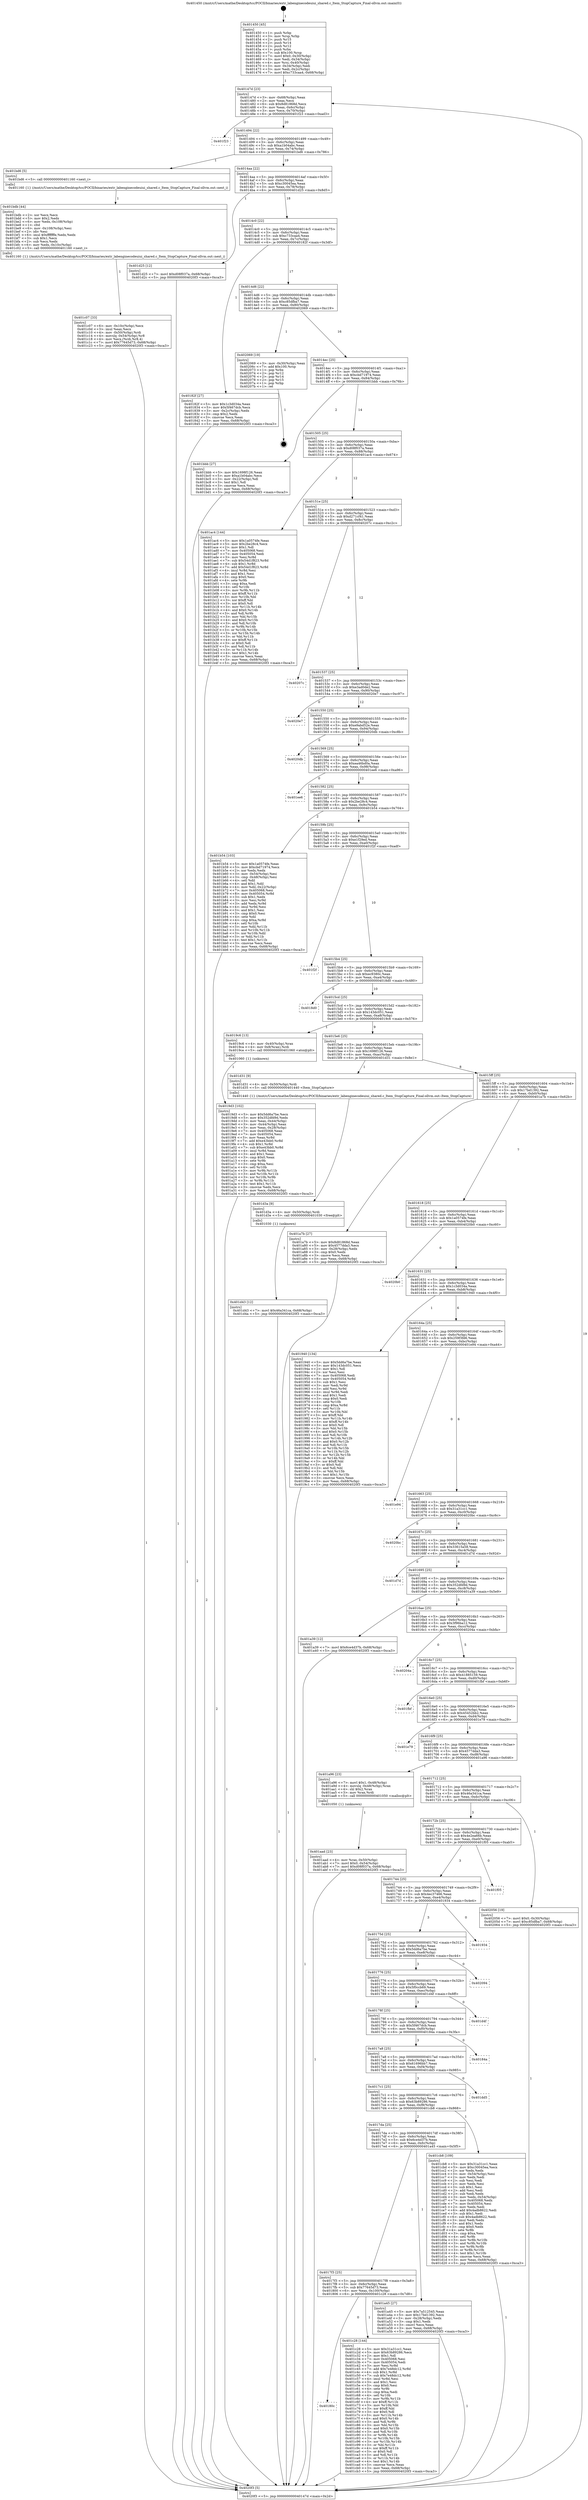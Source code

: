 digraph "0x401450" {
  label = "0x401450 (/mnt/c/Users/mathe/Desktop/tcc/POCII/binaries/extr_labenginecodeuiui_shared.c_Item_StopCapture_Final-ollvm.out::main(0))"
  labelloc = "t"
  node[shape=record]

  Entry [label="",width=0.3,height=0.3,shape=circle,fillcolor=black,style=filled]
  "0x40147d" [label="{
     0x40147d [23]\l
     | [instrs]\l
     &nbsp;&nbsp;0x40147d \<+3\>: mov -0x68(%rbp),%eax\l
     &nbsp;&nbsp;0x401480 \<+2\>: mov %eax,%ecx\l
     &nbsp;&nbsp;0x401482 \<+6\>: sub $0x8d81868d,%ecx\l
     &nbsp;&nbsp;0x401488 \<+3\>: mov %eax,-0x6c(%rbp)\l
     &nbsp;&nbsp;0x40148b \<+3\>: mov %ecx,-0x70(%rbp)\l
     &nbsp;&nbsp;0x40148e \<+6\>: je 0000000000401f23 \<main+0xad3\>\l
  }"]
  "0x401f23" [label="{
     0x401f23\l
  }", style=dashed]
  "0x401494" [label="{
     0x401494 [22]\l
     | [instrs]\l
     &nbsp;&nbsp;0x401494 \<+5\>: jmp 0000000000401499 \<main+0x49\>\l
     &nbsp;&nbsp;0x401499 \<+3\>: mov -0x6c(%rbp),%eax\l
     &nbsp;&nbsp;0x40149c \<+5\>: sub $0xa1b04abc,%eax\l
     &nbsp;&nbsp;0x4014a1 \<+3\>: mov %eax,-0x74(%rbp)\l
     &nbsp;&nbsp;0x4014a4 \<+6\>: je 0000000000401bd6 \<main+0x786\>\l
  }"]
  Exit [label="",width=0.3,height=0.3,shape=circle,fillcolor=black,style=filled,peripheries=2]
  "0x401bd6" [label="{
     0x401bd6 [5]\l
     | [instrs]\l
     &nbsp;&nbsp;0x401bd6 \<+5\>: call 0000000000401160 \<next_i\>\l
     | [calls]\l
     &nbsp;&nbsp;0x401160 \{1\} (/mnt/c/Users/mathe/Desktop/tcc/POCII/binaries/extr_labenginecodeuiui_shared.c_Item_StopCapture_Final-ollvm.out::next_i)\l
  }"]
  "0x4014aa" [label="{
     0x4014aa [22]\l
     | [instrs]\l
     &nbsp;&nbsp;0x4014aa \<+5\>: jmp 00000000004014af \<main+0x5f\>\l
     &nbsp;&nbsp;0x4014af \<+3\>: mov -0x6c(%rbp),%eax\l
     &nbsp;&nbsp;0x4014b2 \<+5\>: sub $0xc30045ea,%eax\l
     &nbsp;&nbsp;0x4014b7 \<+3\>: mov %eax,-0x78(%rbp)\l
     &nbsp;&nbsp;0x4014ba \<+6\>: je 0000000000401d25 \<main+0x8d5\>\l
  }"]
  "0x401d43" [label="{
     0x401d43 [12]\l
     | [instrs]\l
     &nbsp;&nbsp;0x401d43 \<+7\>: movl $0x46a341ca,-0x68(%rbp)\l
     &nbsp;&nbsp;0x401d4a \<+5\>: jmp 00000000004020f3 \<main+0xca3\>\l
  }"]
  "0x401d25" [label="{
     0x401d25 [12]\l
     | [instrs]\l
     &nbsp;&nbsp;0x401d25 \<+7\>: movl $0xd08f037a,-0x68(%rbp)\l
     &nbsp;&nbsp;0x401d2c \<+5\>: jmp 00000000004020f3 \<main+0xca3\>\l
  }"]
  "0x4014c0" [label="{
     0x4014c0 [22]\l
     | [instrs]\l
     &nbsp;&nbsp;0x4014c0 \<+5\>: jmp 00000000004014c5 \<main+0x75\>\l
     &nbsp;&nbsp;0x4014c5 \<+3\>: mov -0x6c(%rbp),%eax\l
     &nbsp;&nbsp;0x4014c8 \<+5\>: sub $0xc733caa4,%eax\l
     &nbsp;&nbsp;0x4014cd \<+3\>: mov %eax,-0x7c(%rbp)\l
     &nbsp;&nbsp;0x4014d0 \<+6\>: je 000000000040182f \<main+0x3df\>\l
  }"]
  "0x401d3a" [label="{
     0x401d3a [9]\l
     | [instrs]\l
     &nbsp;&nbsp;0x401d3a \<+4\>: mov -0x50(%rbp),%rdi\l
     &nbsp;&nbsp;0x401d3e \<+5\>: call 0000000000401030 \<free@plt\>\l
     | [calls]\l
     &nbsp;&nbsp;0x401030 \{1\} (unknown)\l
  }"]
  "0x40182f" [label="{
     0x40182f [27]\l
     | [instrs]\l
     &nbsp;&nbsp;0x40182f \<+5\>: mov $0x1c3d034a,%eax\l
     &nbsp;&nbsp;0x401834 \<+5\>: mov $0x5f467dcb,%ecx\l
     &nbsp;&nbsp;0x401839 \<+3\>: mov -0x2c(%rbp),%edx\l
     &nbsp;&nbsp;0x40183c \<+3\>: cmp $0x2,%edx\l
     &nbsp;&nbsp;0x40183f \<+3\>: cmovne %ecx,%eax\l
     &nbsp;&nbsp;0x401842 \<+3\>: mov %eax,-0x68(%rbp)\l
     &nbsp;&nbsp;0x401845 \<+5\>: jmp 00000000004020f3 \<main+0xca3\>\l
  }"]
  "0x4014d6" [label="{
     0x4014d6 [22]\l
     | [instrs]\l
     &nbsp;&nbsp;0x4014d6 \<+5\>: jmp 00000000004014db \<main+0x8b\>\l
     &nbsp;&nbsp;0x4014db \<+3\>: mov -0x6c(%rbp),%eax\l
     &nbsp;&nbsp;0x4014de \<+5\>: sub $0xc85dfba7,%eax\l
     &nbsp;&nbsp;0x4014e3 \<+3\>: mov %eax,-0x80(%rbp)\l
     &nbsp;&nbsp;0x4014e6 \<+6\>: je 0000000000402069 \<main+0xc19\>\l
  }"]
  "0x4020f3" [label="{
     0x4020f3 [5]\l
     | [instrs]\l
     &nbsp;&nbsp;0x4020f3 \<+5\>: jmp 000000000040147d \<main+0x2d\>\l
  }"]
  "0x401450" [label="{
     0x401450 [45]\l
     | [instrs]\l
     &nbsp;&nbsp;0x401450 \<+1\>: push %rbp\l
     &nbsp;&nbsp;0x401451 \<+3\>: mov %rsp,%rbp\l
     &nbsp;&nbsp;0x401454 \<+2\>: push %r15\l
     &nbsp;&nbsp;0x401456 \<+2\>: push %r14\l
     &nbsp;&nbsp;0x401458 \<+2\>: push %r12\l
     &nbsp;&nbsp;0x40145a \<+1\>: push %rbx\l
     &nbsp;&nbsp;0x40145b \<+7\>: sub $0x100,%rsp\l
     &nbsp;&nbsp;0x401462 \<+7\>: movl $0x0,-0x30(%rbp)\l
     &nbsp;&nbsp;0x401469 \<+3\>: mov %edi,-0x34(%rbp)\l
     &nbsp;&nbsp;0x40146c \<+4\>: mov %rsi,-0x40(%rbp)\l
     &nbsp;&nbsp;0x401470 \<+3\>: mov -0x34(%rbp),%edi\l
     &nbsp;&nbsp;0x401473 \<+3\>: mov %edi,-0x2c(%rbp)\l
     &nbsp;&nbsp;0x401476 \<+7\>: movl $0xc733caa4,-0x68(%rbp)\l
  }"]
  "0x40180c" [label="{
     0x40180c\l
  }", style=dashed]
  "0x402069" [label="{
     0x402069 [19]\l
     | [instrs]\l
     &nbsp;&nbsp;0x402069 \<+3\>: mov -0x30(%rbp),%eax\l
     &nbsp;&nbsp;0x40206c \<+7\>: add $0x100,%rsp\l
     &nbsp;&nbsp;0x402073 \<+1\>: pop %rbx\l
     &nbsp;&nbsp;0x402074 \<+2\>: pop %r12\l
     &nbsp;&nbsp;0x402076 \<+2\>: pop %r14\l
     &nbsp;&nbsp;0x402078 \<+2\>: pop %r15\l
     &nbsp;&nbsp;0x40207a \<+1\>: pop %rbp\l
     &nbsp;&nbsp;0x40207b \<+1\>: ret\l
  }"]
  "0x4014ec" [label="{
     0x4014ec [25]\l
     | [instrs]\l
     &nbsp;&nbsp;0x4014ec \<+5\>: jmp 00000000004014f1 \<main+0xa1\>\l
     &nbsp;&nbsp;0x4014f1 \<+3\>: mov -0x6c(%rbp),%eax\l
     &nbsp;&nbsp;0x4014f4 \<+5\>: sub $0xcbd71974,%eax\l
     &nbsp;&nbsp;0x4014f9 \<+6\>: mov %eax,-0x84(%rbp)\l
     &nbsp;&nbsp;0x4014ff \<+6\>: je 0000000000401bbb \<main+0x76b\>\l
  }"]
  "0x401c28" [label="{
     0x401c28 [144]\l
     | [instrs]\l
     &nbsp;&nbsp;0x401c28 \<+5\>: mov $0x31a31cc1,%eax\l
     &nbsp;&nbsp;0x401c2d \<+5\>: mov $0x63b89286,%ecx\l
     &nbsp;&nbsp;0x401c32 \<+2\>: mov $0x1,%dl\l
     &nbsp;&nbsp;0x401c34 \<+7\>: mov 0x405068,%esi\l
     &nbsp;&nbsp;0x401c3b \<+7\>: mov 0x405054,%edi\l
     &nbsp;&nbsp;0x401c42 \<+3\>: mov %esi,%r8d\l
     &nbsp;&nbsp;0x401c45 \<+7\>: add $0x7e48dc12,%r8d\l
     &nbsp;&nbsp;0x401c4c \<+4\>: sub $0x1,%r8d\l
     &nbsp;&nbsp;0x401c50 \<+7\>: sub $0x7e48dc12,%r8d\l
     &nbsp;&nbsp;0x401c57 \<+4\>: imul %r8d,%esi\l
     &nbsp;&nbsp;0x401c5b \<+3\>: and $0x1,%esi\l
     &nbsp;&nbsp;0x401c5e \<+3\>: cmp $0x0,%esi\l
     &nbsp;&nbsp;0x401c61 \<+4\>: sete %r9b\l
     &nbsp;&nbsp;0x401c65 \<+3\>: cmp $0xa,%edi\l
     &nbsp;&nbsp;0x401c68 \<+4\>: setl %r10b\l
     &nbsp;&nbsp;0x401c6c \<+3\>: mov %r9b,%r11b\l
     &nbsp;&nbsp;0x401c6f \<+4\>: xor $0xff,%r11b\l
     &nbsp;&nbsp;0x401c73 \<+3\>: mov %r10b,%bl\l
     &nbsp;&nbsp;0x401c76 \<+3\>: xor $0xff,%bl\l
     &nbsp;&nbsp;0x401c79 \<+3\>: xor $0x0,%dl\l
     &nbsp;&nbsp;0x401c7c \<+3\>: mov %r11b,%r14b\l
     &nbsp;&nbsp;0x401c7f \<+4\>: and $0x0,%r14b\l
     &nbsp;&nbsp;0x401c83 \<+3\>: and %dl,%r9b\l
     &nbsp;&nbsp;0x401c86 \<+3\>: mov %bl,%r15b\l
     &nbsp;&nbsp;0x401c89 \<+4\>: and $0x0,%r15b\l
     &nbsp;&nbsp;0x401c8d \<+3\>: and %dl,%r10b\l
     &nbsp;&nbsp;0x401c90 \<+3\>: or %r9b,%r14b\l
     &nbsp;&nbsp;0x401c93 \<+3\>: or %r10b,%r15b\l
     &nbsp;&nbsp;0x401c96 \<+3\>: xor %r15b,%r14b\l
     &nbsp;&nbsp;0x401c99 \<+3\>: or %bl,%r11b\l
     &nbsp;&nbsp;0x401c9c \<+4\>: xor $0xff,%r11b\l
     &nbsp;&nbsp;0x401ca0 \<+3\>: or $0x0,%dl\l
     &nbsp;&nbsp;0x401ca3 \<+3\>: and %dl,%r11b\l
     &nbsp;&nbsp;0x401ca6 \<+3\>: or %r11b,%r14b\l
     &nbsp;&nbsp;0x401ca9 \<+4\>: test $0x1,%r14b\l
     &nbsp;&nbsp;0x401cad \<+3\>: cmovne %ecx,%eax\l
     &nbsp;&nbsp;0x401cb0 \<+3\>: mov %eax,-0x68(%rbp)\l
     &nbsp;&nbsp;0x401cb3 \<+5\>: jmp 00000000004020f3 \<main+0xca3\>\l
  }"]
  "0x401bbb" [label="{
     0x401bbb [27]\l
     | [instrs]\l
     &nbsp;&nbsp;0x401bbb \<+5\>: mov $0x1698f126,%eax\l
     &nbsp;&nbsp;0x401bc0 \<+5\>: mov $0xa1b04abc,%ecx\l
     &nbsp;&nbsp;0x401bc5 \<+3\>: mov -0x22(%rbp),%dl\l
     &nbsp;&nbsp;0x401bc8 \<+3\>: test $0x1,%dl\l
     &nbsp;&nbsp;0x401bcb \<+3\>: cmovne %ecx,%eax\l
     &nbsp;&nbsp;0x401bce \<+3\>: mov %eax,-0x68(%rbp)\l
     &nbsp;&nbsp;0x401bd1 \<+5\>: jmp 00000000004020f3 \<main+0xca3\>\l
  }"]
  "0x401505" [label="{
     0x401505 [25]\l
     | [instrs]\l
     &nbsp;&nbsp;0x401505 \<+5\>: jmp 000000000040150a \<main+0xba\>\l
     &nbsp;&nbsp;0x40150a \<+3\>: mov -0x6c(%rbp),%eax\l
     &nbsp;&nbsp;0x40150d \<+5\>: sub $0xd08f037a,%eax\l
     &nbsp;&nbsp;0x401512 \<+6\>: mov %eax,-0x88(%rbp)\l
     &nbsp;&nbsp;0x401518 \<+6\>: je 0000000000401ac4 \<main+0x674\>\l
  }"]
  "0x401c07" [label="{
     0x401c07 [33]\l
     | [instrs]\l
     &nbsp;&nbsp;0x401c07 \<+6\>: mov -0x10c(%rbp),%ecx\l
     &nbsp;&nbsp;0x401c0d \<+3\>: imul %eax,%ecx\l
     &nbsp;&nbsp;0x401c10 \<+4\>: mov -0x50(%rbp),%rdi\l
     &nbsp;&nbsp;0x401c14 \<+4\>: movslq -0x54(%rbp),%r8\l
     &nbsp;&nbsp;0x401c18 \<+4\>: mov %ecx,(%rdi,%r8,4)\l
     &nbsp;&nbsp;0x401c1c \<+7\>: movl $0x77645d73,-0x68(%rbp)\l
     &nbsp;&nbsp;0x401c23 \<+5\>: jmp 00000000004020f3 \<main+0xca3\>\l
  }"]
  "0x401ac4" [label="{
     0x401ac4 [144]\l
     | [instrs]\l
     &nbsp;&nbsp;0x401ac4 \<+5\>: mov $0x1a0574fe,%eax\l
     &nbsp;&nbsp;0x401ac9 \<+5\>: mov $0x2be28c4,%ecx\l
     &nbsp;&nbsp;0x401ace \<+2\>: mov $0x1,%dl\l
     &nbsp;&nbsp;0x401ad0 \<+7\>: mov 0x405068,%esi\l
     &nbsp;&nbsp;0x401ad7 \<+7\>: mov 0x405054,%edi\l
     &nbsp;&nbsp;0x401ade \<+3\>: mov %esi,%r8d\l
     &nbsp;&nbsp;0x401ae1 \<+7\>: sub $0x54d1f823,%r8d\l
     &nbsp;&nbsp;0x401ae8 \<+4\>: sub $0x1,%r8d\l
     &nbsp;&nbsp;0x401aec \<+7\>: add $0x54d1f823,%r8d\l
     &nbsp;&nbsp;0x401af3 \<+4\>: imul %r8d,%esi\l
     &nbsp;&nbsp;0x401af7 \<+3\>: and $0x1,%esi\l
     &nbsp;&nbsp;0x401afa \<+3\>: cmp $0x0,%esi\l
     &nbsp;&nbsp;0x401afd \<+4\>: sete %r9b\l
     &nbsp;&nbsp;0x401b01 \<+3\>: cmp $0xa,%edi\l
     &nbsp;&nbsp;0x401b04 \<+4\>: setl %r10b\l
     &nbsp;&nbsp;0x401b08 \<+3\>: mov %r9b,%r11b\l
     &nbsp;&nbsp;0x401b0b \<+4\>: xor $0xff,%r11b\l
     &nbsp;&nbsp;0x401b0f \<+3\>: mov %r10b,%bl\l
     &nbsp;&nbsp;0x401b12 \<+3\>: xor $0xff,%bl\l
     &nbsp;&nbsp;0x401b15 \<+3\>: xor $0x0,%dl\l
     &nbsp;&nbsp;0x401b18 \<+3\>: mov %r11b,%r14b\l
     &nbsp;&nbsp;0x401b1b \<+4\>: and $0x0,%r14b\l
     &nbsp;&nbsp;0x401b1f \<+3\>: and %dl,%r9b\l
     &nbsp;&nbsp;0x401b22 \<+3\>: mov %bl,%r15b\l
     &nbsp;&nbsp;0x401b25 \<+4\>: and $0x0,%r15b\l
     &nbsp;&nbsp;0x401b29 \<+3\>: and %dl,%r10b\l
     &nbsp;&nbsp;0x401b2c \<+3\>: or %r9b,%r14b\l
     &nbsp;&nbsp;0x401b2f \<+3\>: or %r10b,%r15b\l
     &nbsp;&nbsp;0x401b32 \<+3\>: xor %r15b,%r14b\l
     &nbsp;&nbsp;0x401b35 \<+3\>: or %bl,%r11b\l
     &nbsp;&nbsp;0x401b38 \<+4\>: xor $0xff,%r11b\l
     &nbsp;&nbsp;0x401b3c \<+3\>: or $0x0,%dl\l
     &nbsp;&nbsp;0x401b3f \<+3\>: and %dl,%r11b\l
     &nbsp;&nbsp;0x401b42 \<+3\>: or %r11b,%r14b\l
     &nbsp;&nbsp;0x401b45 \<+4\>: test $0x1,%r14b\l
     &nbsp;&nbsp;0x401b49 \<+3\>: cmovne %ecx,%eax\l
     &nbsp;&nbsp;0x401b4c \<+3\>: mov %eax,-0x68(%rbp)\l
     &nbsp;&nbsp;0x401b4f \<+5\>: jmp 00000000004020f3 \<main+0xca3\>\l
  }"]
  "0x40151e" [label="{
     0x40151e [25]\l
     | [instrs]\l
     &nbsp;&nbsp;0x40151e \<+5\>: jmp 0000000000401523 \<main+0xd3\>\l
     &nbsp;&nbsp;0x401523 \<+3\>: mov -0x6c(%rbp),%eax\l
     &nbsp;&nbsp;0x401526 \<+5\>: sub $0xd271cf41,%eax\l
     &nbsp;&nbsp;0x40152b \<+6\>: mov %eax,-0x8c(%rbp)\l
     &nbsp;&nbsp;0x401531 \<+6\>: je 000000000040207c \<main+0xc2c\>\l
  }"]
  "0x401bdb" [label="{
     0x401bdb [44]\l
     | [instrs]\l
     &nbsp;&nbsp;0x401bdb \<+2\>: xor %ecx,%ecx\l
     &nbsp;&nbsp;0x401bdd \<+5\>: mov $0x2,%edx\l
     &nbsp;&nbsp;0x401be2 \<+6\>: mov %edx,-0x108(%rbp)\l
     &nbsp;&nbsp;0x401be8 \<+1\>: cltd\l
     &nbsp;&nbsp;0x401be9 \<+6\>: mov -0x108(%rbp),%esi\l
     &nbsp;&nbsp;0x401bef \<+2\>: idiv %esi\l
     &nbsp;&nbsp;0x401bf1 \<+6\>: imul $0xfffffffe,%edx,%edx\l
     &nbsp;&nbsp;0x401bf7 \<+3\>: sub $0x1,%ecx\l
     &nbsp;&nbsp;0x401bfa \<+2\>: sub %ecx,%edx\l
     &nbsp;&nbsp;0x401bfc \<+6\>: mov %edx,-0x10c(%rbp)\l
     &nbsp;&nbsp;0x401c02 \<+5\>: call 0000000000401160 \<next_i\>\l
     | [calls]\l
     &nbsp;&nbsp;0x401160 \{1\} (/mnt/c/Users/mathe/Desktop/tcc/POCII/binaries/extr_labenginecodeuiui_shared.c_Item_StopCapture_Final-ollvm.out::next_i)\l
  }"]
  "0x40207c" [label="{
     0x40207c\l
  }", style=dashed]
  "0x401537" [label="{
     0x401537 [25]\l
     | [instrs]\l
     &nbsp;&nbsp;0x401537 \<+5\>: jmp 000000000040153c \<main+0xec\>\l
     &nbsp;&nbsp;0x40153c \<+3\>: mov -0x6c(%rbp),%eax\l
     &nbsp;&nbsp;0x40153f \<+5\>: sub $0xe3ad0de2,%eax\l
     &nbsp;&nbsp;0x401544 \<+6\>: mov %eax,-0x90(%rbp)\l
     &nbsp;&nbsp;0x40154a \<+6\>: je 00000000004020e7 \<main+0xc97\>\l
  }"]
  "0x401aad" [label="{
     0x401aad [23]\l
     | [instrs]\l
     &nbsp;&nbsp;0x401aad \<+4\>: mov %rax,-0x50(%rbp)\l
     &nbsp;&nbsp;0x401ab1 \<+7\>: movl $0x0,-0x54(%rbp)\l
     &nbsp;&nbsp;0x401ab8 \<+7\>: movl $0xd08f037a,-0x68(%rbp)\l
     &nbsp;&nbsp;0x401abf \<+5\>: jmp 00000000004020f3 \<main+0xca3\>\l
  }"]
  "0x4020e7" [label="{
     0x4020e7\l
  }", style=dashed]
  "0x401550" [label="{
     0x401550 [25]\l
     | [instrs]\l
     &nbsp;&nbsp;0x401550 \<+5\>: jmp 0000000000401555 \<main+0x105\>\l
     &nbsp;&nbsp;0x401555 \<+3\>: mov -0x6c(%rbp),%eax\l
     &nbsp;&nbsp;0x401558 \<+5\>: sub $0xe9abd52e,%eax\l
     &nbsp;&nbsp;0x40155d \<+6\>: mov %eax,-0x94(%rbp)\l
     &nbsp;&nbsp;0x401563 \<+6\>: je 00000000004020db \<main+0xc8b\>\l
  }"]
  "0x4017f3" [label="{
     0x4017f3 [25]\l
     | [instrs]\l
     &nbsp;&nbsp;0x4017f3 \<+5\>: jmp 00000000004017f8 \<main+0x3a8\>\l
     &nbsp;&nbsp;0x4017f8 \<+3\>: mov -0x6c(%rbp),%eax\l
     &nbsp;&nbsp;0x4017fb \<+5\>: sub $0x77645d73,%eax\l
     &nbsp;&nbsp;0x401800 \<+6\>: mov %eax,-0x100(%rbp)\l
     &nbsp;&nbsp;0x401806 \<+6\>: je 0000000000401c28 \<main+0x7d8\>\l
  }"]
  "0x4020db" [label="{
     0x4020db\l
  }", style=dashed]
  "0x401569" [label="{
     0x401569 [25]\l
     | [instrs]\l
     &nbsp;&nbsp;0x401569 \<+5\>: jmp 000000000040156e \<main+0x11e\>\l
     &nbsp;&nbsp;0x40156e \<+3\>: mov -0x6c(%rbp),%eax\l
     &nbsp;&nbsp;0x401571 \<+5\>: sub $0xea46bd0a,%eax\l
     &nbsp;&nbsp;0x401576 \<+6\>: mov %eax,-0x98(%rbp)\l
     &nbsp;&nbsp;0x40157c \<+6\>: je 0000000000401ee6 \<main+0xa96\>\l
  }"]
  "0x401a45" [label="{
     0x401a45 [27]\l
     | [instrs]\l
     &nbsp;&nbsp;0x401a45 \<+5\>: mov $0x7a512545,%eax\l
     &nbsp;&nbsp;0x401a4a \<+5\>: mov $0x17bd1392,%ecx\l
     &nbsp;&nbsp;0x401a4f \<+3\>: mov -0x28(%rbp),%edx\l
     &nbsp;&nbsp;0x401a52 \<+3\>: cmp $0x1,%edx\l
     &nbsp;&nbsp;0x401a55 \<+3\>: cmovl %ecx,%eax\l
     &nbsp;&nbsp;0x401a58 \<+3\>: mov %eax,-0x68(%rbp)\l
     &nbsp;&nbsp;0x401a5b \<+5\>: jmp 00000000004020f3 \<main+0xca3\>\l
  }"]
  "0x401ee6" [label="{
     0x401ee6\l
  }", style=dashed]
  "0x401582" [label="{
     0x401582 [25]\l
     | [instrs]\l
     &nbsp;&nbsp;0x401582 \<+5\>: jmp 0000000000401587 \<main+0x137\>\l
     &nbsp;&nbsp;0x401587 \<+3\>: mov -0x6c(%rbp),%eax\l
     &nbsp;&nbsp;0x40158a \<+5\>: sub $0x2be28c4,%eax\l
     &nbsp;&nbsp;0x40158f \<+6\>: mov %eax,-0x9c(%rbp)\l
     &nbsp;&nbsp;0x401595 \<+6\>: je 0000000000401b54 \<main+0x704\>\l
  }"]
  "0x4017da" [label="{
     0x4017da [25]\l
     | [instrs]\l
     &nbsp;&nbsp;0x4017da \<+5\>: jmp 00000000004017df \<main+0x38f\>\l
     &nbsp;&nbsp;0x4017df \<+3\>: mov -0x6c(%rbp),%eax\l
     &nbsp;&nbsp;0x4017e2 \<+5\>: sub $0x6ce4d37b,%eax\l
     &nbsp;&nbsp;0x4017e7 \<+6\>: mov %eax,-0xfc(%rbp)\l
     &nbsp;&nbsp;0x4017ed \<+6\>: je 0000000000401a45 \<main+0x5f5\>\l
  }"]
  "0x401b54" [label="{
     0x401b54 [103]\l
     | [instrs]\l
     &nbsp;&nbsp;0x401b54 \<+5\>: mov $0x1a0574fe,%eax\l
     &nbsp;&nbsp;0x401b59 \<+5\>: mov $0xcbd71974,%ecx\l
     &nbsp;&nbsp;0x401b5e \<+2\>: xor %edx,%edx\l
     &nbsp;&nbsp;0x401b60 \<+3\>: mov -0x54(%rbp),%esi\l
     &nbsp;&nbsp;0x401b63 \<+3\>: cmp -0x48(%rbp),%esi\l
     &nbsp;&nbsp;0x401b66 \<+4\>: setl %dil\l
     &nbsp;&nbsp;0x401b6a \<+4\>: and $0x1,%dil\l
     &nbsp;&nbsp;0x401b6e \<+4\>: mov %dil,-0x22(%rbp)\l
     &nbsp;&nbsp;0x401b72 \<+7\>: mov 0x405068,%esi\l
     &nbsp;&nbsp;0x401b79 \<+8\>: mov 0x405054,%r8d\l
     &nbsp;&nbsp;0x401b81 \<+3\>: sub $0x1,%edx\l
     &nbsp;&nbsp;0x401b84 \<+3\>: mov %esi,%r9d\l
     &nbsp;&nbsp;0x401b87 \<+3\>: add %edx,%r9d\l
     &nbsp;&nbsp;0x401b8a \<+4\>: imul %r9d,%esi\l
     &nbsp;&nbsp;0x401b8e \<+3\>: and $0x1,%esi\l
     &nbsp;&nbsp;0x401b91 \<+3\>: cmp $0x0,%esi\l
     &nbsp;&nbsp;0x401b94 \<+4\>: sete %dil\l
     &nbsp;&nbsp;0x401b98 \<+4\>: cmp $0xa,%r8d\l
     &nbsp;&nbsp;0x401b9c \<+4\>: setl %r10b\l
     &nbsp;&nbsp;0x401ba0 \<+3\>: mov %dil,%r11b\l
     &nbsp;&nbsp;0x401ba3 \<+3\>: and %r10b,%r11b\l
     &nbsp;&nbsp;0x401ba6 \<+3\>: xor %r10b,%dil\l
     &nbsp;&nbsp;0x401ba9 \<+3\>: or %dil,%r11b\l
     &nbsp;&nbsp;0x401bac \<+4\>: test $0x1,%r11b\l
     &nbsp;&nbsp;0x401bb0 \<+3\>: cmovne %ecx,%eax\l
     &nbsp;&nbsp;0x401bb3 \<+3\>: mov %eax,-0x68(%rbp)\l
     &nbsp;&nbsp;0x401bb6 \<+5\>: jmp 00000000004020f3 \<main+0xca3\>\l
  }"]
  "0x40159b" [label="{
     0x40159b [25]\l
     | [instrs]\l
     &nbsp;&nbsp;0x40159b \<+5\>: jmp 00000000004015a0 \<main+0x150\>\l
     &nbsp;&nbsp;0x4015a0 \<+3\>: mov -0x6c(%rbp),%eax\l
     &nbsp;&nbsp;0x4015a3 \<+5\>: sub $0xe1f29ed,%eax\l
     &nbsp;&nbsp;0x4015a8 \<+6\>: mov %eax,-0xa0(%rbp)\l
     &nbsp;&nbsp;0x4015ae \<+6\>: je 0000000000401f2f \<main+0xadf\>\l
  }"]
  "0x401cb8" [label="{
     0x401cb8 [109]\l
     | [instrs]\l
     &nbsp;&nbsp;0x401cb8 \<+5\>: mov $0x31a31cc1,%eax\l
     &nbsp;&nbsp;0x401cbd \<+5\>: mov $0xc30045ea,%ecx\l
     &nbsp;&nbsp;0x401cc2 \<+2\>: xor %edx,%edx\l
     &nbsp;&nbsp;0x401cc4 \<+3\>: mov -0x54(%rbp),%esi\l
     &nbsp;&nbsp;0x401cc7 \<+2\>: mov %edx,%edi\l
     &nbsp;&nbsp;0x401cc9 \<+2\>: sub %esi,%edi\l
     &nbsp;&nbsp;0x401ccb \<+2\>: mov %edx,%esi\l
     &nbsp;&nbsp;0x401ccd \<+3\>: sub $0x1,%esi\l
     &nbsp;&nbsp;0x401cd0 \<+2\>: add %esi,%edi\l
     &nbsp;&nbsp;0x401cd2 \<+2\>: sub %edi,%edx\l
     &nbsp;&nbsp;0x401cd4 \<+3\>: mov %edx,-0x54(%rbp)\l
     &nbsp;&nbsp;0x401cd7 \<+7\>: mov 0x405068,%edx\l
     &nbsp;&nbsp;0x401cde \<+7\>: mov 0x405054,%esi\l
     &nbsp;&nbsp;0x401ce5 \<+2\>: mov %edx,%edi\l
     &nbsp;&nbsp;0x401ce7 \<+6\>: add $0x4adb8622,%edi\l
     &nbsp;&nbsp;0x401ced \<+3\>: sub $0x1,%edi\l
     &nbsp;&nbsp;0x401cf0 \<+6\>: sub $0x4adb8622,%edi\l
     &nbsp;&nbsp;0x401cf6 \<+3\>: imul %edi,%edx\l
     &nbsp;&nbsp;0x401cf9 \<+3\>: and $0x1,%edx\l
     &nbsp;&nbsp;0x401cfc \<+3\>: cmp $0x0,%edx\l
     &nbsp;&nbsp;0x401cff \<+4\>: sete %r8b\l
     &nbsp;&nbsp;0x401d03 \<+3\>: cmp $0xa,%esi\l
     &nbsp;&nbsp;0x401d06 \<+4\>: setl %r9b\l
     &nbsp;&nbsp;0x401d0a \<+3\>: mov %r8b,%r10b\l
     &nbsp;&nbsp;0x401d0d \<+3\>: and %r9b,%r10b\l
     &nbsp;&nbsp;0x401d10 \<+3\>: xor %r9b,%r8b\l
     &nbsp;&nbsp;0x401d13 \<+3\>: or %r8b,%r10b\l
     &nbsp;&nbsp;0x401d16 \<+4\>: test $0x1,%r10b\l
     &nbsp;&nbsp;0x401d1a \<+3\>: cmovne %ecx,%eax\l
     &nbsp;&nbsp;0x401d1d \<+3\>: mov %eax,-0x68(%rbp)\l
     &nbsp;&nbsp;0x401d20 \<+5\>: jmp 00000000004020f3 \<main+0xca3\>\l
  }"]
  "0x401f2f" [label="{
     0x401f2f\l
  }", style=dashed]
  "0x4015b4" [label="{
     0x4015b4 [25]\l
     | [instrs]\l
     &nbsp;&nbsp;0x4015b4 \<+5\>: jmp 00000000004015b9 \<main+0x169\>\l
     &nbsp;&nbsp;0x4015b9 \<+3\>: mov -0x6c(%rbp),%eax\l
     &nbsp;&nbsp;0x4015bc \<+5\>: sub $0xec9380c,%eax\l
     &nbsp;&nbsp;0x4015c1 \<+6\>: mov %eax,-0xa4(%rbp)\l
     &nbsp;&nbsp;0x4015c7 \<+6\>: je 00000000004018d0 \<main+0x480\>\l
  }"]
  "0x4017c1" [label="{
     0x4017c1 [25]\l
     | [instrs]\l
     &nbsp;&nbsp;0x4017c1 \<+5\>: jmp 00000000004017c6 \<main+0x376\>\l
     &nbsp;&nbsp;0x4017c6 \<+3\>: mov -0x6c(%rbp),%eax\l
     &nbsp;&nbsp;0x4017c9 \<+5\>: sub $0x63b89286,%eax\l
     &nbsp;&nbsp;0x4017ce \<+6\>: mov %eax,-0xf8(%rbp)\l
     &nbsp;&nbsp;0x4017d4 \<+6\>: je 0000000000401cb8 \<main+0x868\>\l
  }"]
  "0x4018d0" [label="{
     0x4018d0\l
  }", style=dashed]
  "0x4015cd" [label="{
     0x4015cd [25]\l
     | [instrs]\l
     &nbsp;&nbsp;0x4015cd \<+5\>: jmp 00000000004015d2 \<main+0x182\>\l
     &nbsp;&nbsp;0x4015d2 \<+3\>: mov -0x6c(%rbp),%eax\l
     &nbsp;&nbsp;0x4015d5 \<+5\>: sub $0x143dc051,%eax\l
     &nbsp;&nbsp;0x4015da \<+6\>: mov %eax,-0xa8(%rbp)\l
     &nbsp;&nbsp;0x4015e0 \<+6\>: je 00000000004019c6 \<main+0x576\>\l
  }"]
  "0x401dd5" [label="{
     0x401dd5\l
  }", style=dashed]
  "0x4019c6" [label="{
     0x4019c6 [13]\l
     | [instrs]\l
     &nbsp;&nbsp;0x4019c6 \<+4\>: mov -0x40(%rbp),%rax\l
     &nbsp;&nbsp;0x4019ca \<+4\>: mov 0x8(%rax),%rdi\l
     &nbsp;&nbsp;0x4019ce \<+5\>: call 0000000000401060 \<atoi@plt\>\l
     | [calls]\l
     &nbsp;&nbsp;0x401060 \{1\} (unknown)\l
  }"]
  "0x4015e6" [label="{
     0x4015e6 [25]\l
     | [instrs]\l
     &nbsp;&nbsp;0x4015e6 \<+5\>: jmp 00000000004015eb \<main+0x19b\>\l
     &nbsp;&nbsp;0x4015eb \<+3\>: mov -0x6c(%rbp),%eax\l
     &nbsp;&nbsp;0x4015ee \<+5\>: sub $0x1698f126,%eax\l
     &nbsp;&nbsp;0x4015f3 \<+6\>: mov %eax,-0xac(%rbp)\l
     &nbsp;&nbsp;0x4015f9 \<+6\>: je 0000000000401d31 \<main+0x8e1\>\l
  }"]
  "0x4017a8" [label="{
     0x4017a8 [25]\l
     | [instrs]\l
     &nbsp;&nbsp;0x4017a8 \<+5\>: jmp 00000000004017ad \<main+0x35d\>\l
     &nbsp;&nbsp;0x4017ad \<+3\>: mov -0x6c(%rbp),%eax\l
     &nbsp;&nbsp;0x4017b0 \<+5\>: sub $0x61696bb7,%eax\l
     &nbsp;&nbsp;0x4017b5 \<+6\>: mov %eax,-0xf4(%rbp)\l
     &nbsp;&nbsp;0x4017bb \<+6\>: je 0000000000401dd5 \<main+0x985\>\l
  }"]
  "0x401d31" [label="{
     0x401d31 [9]\l
     | [instrs]\l
     &nbsp;&nbsp;0x401d31 \<+4\>: mov -0x50(%rbp),%rdi\l
     &nbsp;&nbsp;0x401d35 \<+5\>: call 0000000000401440 \<Item_StopCapture\>\l
     | [calls]\l
     &nbsp;&nbsp;0x401440 \{1\} (/mnt/c/Users/mathe/Desktop/tcc/POCII/binaries/extr_labenginecodeuiui_shared.c_Item_StopCapture_Final-ollvm.out::Item_StopCapture)\l
  }"]
  "0x4015ff" [label="{
     0x4015ff [25]\l
     | [instrs]\l
     &nbsp;&nbsp;0x4015ff \<+5\>: jmp 0000000000401604 \<main+0x1b4\>\l
     &nbsp;&nbsp;0x401604 \<+3\>: mov -0x6c(%rbp),%eax\l
     &nbsp;&nbsp;0x401607 \<+5\>: sub $0x17bd1392,%eax\l
     &nbsp;&nbsp;0x40160c \<+6\>: mov %eax,-0xb0(%rbp)\l
     &nbsp;&nbsp;0x401612 \<+6\>: je 0000000000401a7b \<main+0x62b\>\l
  }"]
  "0x40184a" [label="{
     0x40184a\l
  }", style=dashed]
  "0x401a7b" [label="{
     0x401a7b [27]\l
     | [instrs]\l
     &nbsp;&nbsp;0x401a7b \<+5\>: mov $0x8d81868d,%eax\l
     &nbsp;&nbsp;0x401a80 \<+5\>: mov $0x4577dda3,%ecx\l
     &nbsp;&nbsp;0x401a85 \<+3\>: mov -0x28(%rbp),%edx\l
     &nbsp;&nbsp;0x401a88 \<+3\>: cmp $0x0,%edx\l
     &nbsp;&nbsp;0x401a8b \<+3\>: cmove %ecx,%eax\l
     &nbsp;&nbsp;0x401a8e \<+3\>: mov %eax,-0x68(%rbp)\l
     &nbsp;&nbsp;0x401a91 \<+5\>: jmp 00000000004020f3 \<main+0xca3\>\l
  }"]
  "0x401618" [label="{
     0x401618 [25]\l
     | [instrs]\l
     &nbsp;&nbsp;0x401618 \<+5\>: jmp 000000000040161d \<main+0x1cd\>\l
     &nbsp;&nbsp;0x40161d \<+3\>: mov -0x6c(%rbp),%eax\l
     &nbsp;&nbsp;0x401620 \<+5\>: sub $0x1a0574fe,%eax\l
     &nbsp;&nbsp;0x401625 \<+6\>: mov %eax,-0xb4(%rbp)\l
     &nbsp;&nbsp;0x40162b \<+6\>: je 00000000004020b0 \<main+0xc60\>\l
  }"]
  "0x40178f" [label="{
     0x40178f [25]\l
     | [instrs]\l
     &nbsp;&nbsp;0x40178f \<+5\>: jmp 0000000000401794 \<main+0x344\>\l
     &nbsp;&nbsp;0x401794 \<+3\>: mov -0x6c(%rbp),%eax\l
     &nbsp;&nbsp;0x401797 \<+5\>: sub $0x5f467dcb,%eax\l
     &nbsp;&nbsp;0x40179c \<+6\>: mov %eax,-0xf0(%rbp)\l
     &nbsp;&nbsp;0x4017a2 \<+6\>: je 000000000040184a \<main+0x3fa\>\l
  }"]
  "0x4020b0" [label="{
     0x4020b0\l
  }", style=dashed]
  "0x401631" [label="{
     0x401631 [25]\l
     | [instrs]\l
     &nbsp;&nbsp;0x401631 \<+5\>: jmp 0000000000401636 \<main+0x1e6\>\l
     &nbsp;&nbsp;0x401636 \<+3\>: mov -0x6c(%rbp),%eax\l
     &nbsp;&nbsp;0x401639 \<+5\>: sub $0x1c3d034a,%eax\l
     &nbsp;&nbsp;0x40163e \<+6\>: mov %eax,-0xb8(%rbp)\l
     &nbsp;&nbsp;0x401644 \<+6\>: je 0000000000401940 \<main+0x4f0\>\l
  }"]
  "0x401d4f" [label="{
     0x401d4f\l
  }", style=dashed]
  "0x401940" [label="{
     0x401940 [134]\l
     | [instrs]\l
     &nbsp;&nbsp;0x401940 \<+5\>: mov $0x5dd6a7be,%eax\l
     &nbsp;&nbsp;0x401945 \<+5\>: mov $0x143dc051,%ecx\l
     &nbsp;&nbsp;0x40194a \<+2\>: mov $0x1,%dl\l
     &nbsp;&nbsp;0x40194c \<+2\>: xor %esi,%esi\l
     &nbsp;&nbsp;0x40194e \<+7\>: mov 0x405068,%edi\l
     &nbsp;&nbsp;0x401955 \<+8\>: mov 0x405054,%r8d\l
     &nbsp;&nbsp;0x40195d \<+3\>: sub $0x1,%esi\l
     &nbsp;&nbsp;0x401960 \<+3\>: mov %edi,%r9d\l
     &nbsp;&nbsp;0x401963 \<+3\>: add %esi,%r9d\l
     &nbsp;&nbsp;0x401966 \<+4\>: imul %r9d,%edi\l
     &nbsp;&nbsp;0x40196a \<+3\>: and $0x1,%edi\l
     &nbsp;&nbsp;0x40196d \<+3\>: cmp $0x0,%edi\l
     &nbsp;&nbsp;0x401970 \<+4\>: sete %r10b\l
     &nbsp;&nbsp;0x401974 \<+4\>: cmp $0xa,%r8d\l
     &nbsp;&nbsp;0x401978 \<+4\>: setl %r11b\l
     &nbsp;&nbsp;0x40197c \<+3\>: mov %r10b,%bl\l
     &nbsp;&nbsp;0x40197f \<+3\>: xor $0xff,%bl\l
     &nbsp;&nbsp;0x401982 \<+3\>: mov %r11b,%r14b\l
     &nbsp;&nbsp;0x401985 \<+4\>: xor $0xff,%r14b\l
     &nbsp;&nbsp;0x401989 \<+3\>: xor $0x0,%dl\l
     &nbsp;&nbsp;0x40198c \<+3\>: mov %bl,%r15b\l
     &nbsp;&nbsp;0x40198f \<+4\>: and $0x0,%r15b\l
     &nbsp;&nbsp;0x401993 \<+3\>: and %dl,%r10b\l
     &nbsp;&nbsp;0x401996 \<+3\>: mov %r14b,%r12b\l
     &nbsp;&nbsp;0x401999 \<+4\>: and $0x0,%r12b\l
     &nbsp;&nbsp;0x40199d \<+3\>: and %dl,%r11b\l
     &nbsp;&nbsp;0x4019a0 \<+3\>: or %r10b,%r15b\l
     &nbsp;&nbsp;0x4019a3 \<+3\>: or %r11b,%r12b\l
     &nbsp;&nbsp;0x4019a6 \<+3\>: xor %r12b,%r15b\l
     &nbsp;&nbsp;0x4019a9 \<+3\>: or %r14b,%bl\l
     &nbsp;&nbsp;0x4019ac \<+3\>: xor $0xff,%bl\l
     &nbsp;&nbsp;0x4019af \<+3\>: or $0x0,%dl\l
     &nbsp;&nbsp;0x4019b2 \<+2\>: and %dl,%bl\l
     &nbsp;&nbsp;0x4019b4 \<+3\>: or %bl,%r15b\l
     &nbsp;&nbsp;0x4019b7 \<+4\>: test $0x1,%r15b\l
     &nbsp;&nbsp;0x4019bb \<+3\>: cmovne %ecx,%eax\l
     &nbsp;&nbsp;0x4019be \<+3\>: mov %eax,-0x68(%rbp)\l
     &nbsp;&nbsp;0x4019c1 \<+5\>: jmp 00000000004020f3 \<main+0xca3\>\l
  }"]
  "0x40164a" [label="{
     0x40164a [25]\l
     | [instrs]\l
     &nbsp;&nbsp;0x40164a \<+5\>: jmp 000000000040164f \<main+0x1ff\>\l
     &nbsp;&nbsp;0x40164f \<+3\>: mov -0x6c(%rbp),%eax\l
     &nbsp;&nbsp;0x401652 \<+5\>: sub $0x259f3fd6,%eax\l
     &nbsp;&nbsp;0x401657 \<+6\>: mov %eax,-0xbc(%rbp)\l
     &nbsp;&nbsp;0x40165d \<+6\>: je 0000000000401e94 \<main+0xa44\>\l
  }"]
  "0x4019d3" [label="{
     0x4019d3 [102]\l
     | [instrs]\l
     &nbsp;&nbsp;0x4019d3 \<+5\>: mov $0x5dd6a7be,%ecx\l
     &nbsp;&nbsp;0x4019d8 \<+5\>: mov $0x352dfd9d,%edx\l
     &nbsp;&nbsp;0x4019dd \<+3\>: mov %eax,-0x44(%rbp)\l
     &nbsp;&nbsp;0x4019e0 \<+3\>: mov -0x44(%rbp),%eax\l
     &nbsp;&nbsp;0x4019e3 \<+3\>: mov %eax,-0x28(%rbp)\l
     &nbsp;&nbsp;0x4019e6 \<+7\>: mov 0x405068,%eax\l
     &nbsp;&nbsp;0x4019ed \<+7\>: mov 0x405054,%esi\l
     &nbsp;&nbsp;0x4019f4 \<+3\>: mov %eax,%r8d\l
     &nbsp;&nbsp;0x4019f7 \<+7\>: add $0xe43bb0,%r8d\l
     &nbsp;&nbsp;0x4019fe \<+4\>: sub $0x1,%r8d\l
     &nbsp;&nbsp;0x401a02 \<+7\>: sub $0xe43bb0,%r8d\l
     &nbsp;&nbsp;0x401a09 \<+4\>: imul %r8d,%eax\l
     &nbsp;&nbsp;0x401a0d \<+3\>: and $0x1,%eax\l
     &nbsp;&nbsp;0x401a10 \<+3\>: cmp $0x0,%eax\l
     &nbsp;&nbsp;0x401a13 \<+4\>: sete %r9b\l
     &nbsp;&nbsp;0x401a17 \<+3\>: cmp $0xa,%esi\l
     &nbsp;&nbsp;0x401a1a \<+4\>: setl %r10b\l
     &nbsp;&nbsp;0x401a1e \<+3\>: mov %r9b,%r11b\l
     &nbsp;&nbsp;0x401a21 \<+3\>: and %r10b,%r11b\l
     &nbsp;&nbsp;0x401a24 \<+3\>: xor %r10b,%r9b\l
     &nbsp;&nbsp;0x401a27 \<+3\>: or %r9b,%r11b\l
     &nbsp;&nbsp;0x401a2a \<+4\>: test $0x1,%r11b\l
     &nbsp;&nbsp;0x401a2e \<+3\>: cmovne %edx,%ecx\l
     &nbsp;&nbsp;0x401a31 \<+3\>: mov %ecx,-0x68(%rbp)\l
     &nbsp;&nbsp;0x401a34 \<+5\>: jmp 00000000004020f3 \<main+0xca3\>\l
  }"]
  "0x401776" [label="{
     0x401776 [25]\l
     | [instrs]\l
     &nbsp;&nbsp;0x401776 \<+5\>: jmp 000000000040177b \<main+0x32b\>\l
     &nbsp;&nbsp;0x40177b \<+3\>: mov -0x6c(%rbp),%eax\l
     &nbsp;&nbsp;0x40177e \<+5\>: sub $0x5f0ccb69,%eax\l
     &nbsp;&nbsp;0x401783 \<+6\>: mov %eax,-0xec(%rbp)\l
     &nbsp;&nbsp;0x401789 \<+6\>: je 0000000000401d4f \<main+0x8ff\>\l
  }"]
  "0x401e94" [label="{
     0x401e94\l
  }", style=dashed]
  "0x401663" [label="{
     0x401663 [25]\l
     | [instrs]\l
     &nbsp;&nbsp;0x401663 \<+5\>: jmp 0000000000401668 \<main+0x218\>\l
     &nbsp;&nbsp;0x401668 \<+3\>: mov -0x6c(%rbp),%eax\l
     &nbsp;&nbsp;0x40166b \<+5\>: sub $0x31a31cc1,%eax\l
     &nbsp;&nbsp;0x401670 \<+6\>: mov %eax,-0xc0(%rbp)\l
     &nbsp;&nbsp;0x401676 \<+6\>: je 00000000004020bc \<main+0xc6c\>\l
  }"]
  "0x402094" [label="{
     0x402094\l
  }", style=dashed]
  "0x4020bc" [label="{
     0x4020bc\l
  }", style=dashed]
  "0x40167c" [label="{
     0x40167c [25]\l
     | [instrs]\l
     &nbsp;&nbsp;0x40167c \<+5\>: jmp 0000000000401681 \<main+0x231\>\l
     &nbsp;&nbsp;0x401681 \<+3\>: mov -0x6c(%rbp),%eax\l
     &nbsp;&nbsp;0x401684 \<+5\>: sub $0x33615a58,%eax\l
     &nbsp;&nbsp;0x401689 \<+6\>: mov %eax,-0xc4(%rbp)\l
     &nbsp;&nbsp;0x40168f \<+6\>: je 0000000000401d7d \<main+0x92d\>\l
  }"]
  "0x40175d" [label="{
     0x40175d [25]\l
     | [instrs]\l
     &nbsp;&nbsp;0x40175d \<+5\>: jmp 0000000000401762 \<main+0x312\>\l
     &nbsp;&nbsp;0x401762 \<+3\>: mov -0x6c(%rbp),%eax\l
     &nbsp;&nbsp;0x401765 \<+5\>: sub $0x5dd6a7be,%eax\l
     &nbsp;&nbsp;0x40176a \<+6\>: mov %eax,-0xe8(%rbp)\l
     &nbsp;&nbsp;0x401770 \<+6\>: je 0000000000402094 \<main+0xc44\>\l
  }"]
  "0x401d7d" [label="{
     0x401d7d\l
  }", style=dashed]
  "0x401695" [label="{
     0x401695 [25]\l
     | [instrs]\l
     &nbsp;&nbsp;0x401695 \<+5\>: jmp 000000000040169a \<main+0x24a\>\l
     &nbsp;&nbsp;0x40169a \<+3\>: mov -0x6c(%rbp),%eax\l
     &nbsp;&nbsp;0x40169d \<+5\>: sub $0x352dfd9d,%eax\l
     &nbsp;&nbsp;0x4016a2 \<+6\>: mov %eax,-0xc8(%rbp)\l
     &nbsp;&nbsp;0x4016a8 \<+6\>: je 0000000000401a39 \<main+0x5e9\>\l
  }"]
  "0x401934" [label="{
     0x401934\l
  }", style=dashed]
  "0x401a39" [label="{
     0x401a39 [12]\l
     | [instrs]\l
     &nbsp;&nbsp;0x401a39 \<+7\>: movl $0x6ce4d37b,-0x68(%rbp)\l
     &nbsp;&nbsp;0x401a40 \<+5\>: jmp 00000000004020f3 \<main+0xca3\>\l
  }"]
  "0x4016ae" [label="{
     0x4016ae [25]\l
     | [instrs]\l
     &nbsp;&nbsp;0x4016ae \<+5\>: jmp 00000000004016b3 \<main+0x263\>\l
     &nbsp;&nbsp;0x4016b3 \<+3\>: mov -0x6c(%rbp),%eax\l
     &nbsp;&nbsp;0x4016b6 \<+5\>: sub $0x3f96ba12,%eax\l
     &nbsp;&nbsp;0x4016bb \<+6\>: mov %eax,-0xcc(%rbp)\l
     &nbsp;&nbsp;0x4016c1 \<+6\>: je 000000000040204a \<main+0xbfa\>\l
  }"]
  "0x401744" [label="{
     0x401744 [25]\l
     | [instrs]\l
     &nbsp;&nbsp;0x401744 \<+5\>: jmp 0000000000401749 \<main+0x2f9\>\l
     &nbsp;&nbsp;0x401749 \<+3\>: mov -0x6c(%rbp),%eax\l
     &nbsp;&nbsp;0x40174c \<+5\>: sub $0x4ec37466,%eax\l
     &nbsp;&nbsp;0x401751 \<+6\>: mov %eax,-0xe4(%rbp)\l
     &nbsp;&nbsp;0x401757 \<+6\>: je 0000000000401934 \<main+0x4e4\>\l
  }"]
  "0x40204a" [label="{
     0x40204a\l
  }", style=dashed]
  "0x4016c7" [label="{
     0x4016c7 [25]\l
     | [instrs]\l
     &nbsp;&nbsp;0x4016c7 \<+5\>: jmp 00000000004016cc \<main+0x27c\>\l
     &nbsp;&nbsp;0x4016cc \<+3\>: mov -0x6c(%rbp),%eax\l
     &nbsp;&nbsp;0x4016cf \<+5\>: sub $0x41885159,%eax\l
     &nbsp;&nbsp;0x4016d4 \<+6\>: mov %eax,-0xd0(%rbp)\l
     &nbsp;&nbsp;0x4016da \<+6\>: je 0000000000401fbf \<main+0xb6f\>\l
  }"]
  "0x401f05" [label="{
     0x401f05\l
  }", style=dashed]
  "0x401fbf" [label="{
     0x401fbf\l
  }", style=dashed]
  "0x4016e0" [label="{
     0x4016e0 [25]\l
     | [instrs]\l
     &nbsp;&nbsp;0x4016e0 \<+5\>: jmp 00000000004016e5 \<main+0x295\>\l
     &nbsp;&nbsp;0x4016e5 \<+3\>: mov -0x6c(%rbp),%eax\l
     &nbsp;&nbsp;0x4016e8 \<+5\>: sub $0x45452bb2,%eax\l
     &nbsp;&nbsp;0x4016ed \<+6\>: mov %eax,-0xd4(%rbp)\l
     &nbsp;&nbsp;0x4016f3 \<+6\>: je 0000000000401e79 \<main+0xa29\>\l
  }"]
  "0x40172b" [label="{
     0x40172b [25]\l
     | [instrs]\l
     &nbsp;&nbsp;0x40172b \<+5\>: jmp 0000000000401730 \<main+0x2e0\>\l
     &nbsp;&nbsp;0x401730 \<+3\>: mov -0x6c(%rbp),%eax\l
     &nbsp;&nbsp;0x401733 \<+5\>: sub $0x4e2ea66b,%eax\l
     &nbsp;&nbsp;0x401738 \<+6\>: mov %eax,-0xe0(%rbp)\l
     &nbsp;&nbsp;0x40173e \<+6\>: je 0000000000401f05 \<main+0xab5\>\l
  }"]
  "0x401e79" [label="{
     0x401e79\l
  }", style=dashed]
  "0x4016f9" [label="{
     0x4016f9 [25]\l
     | [instrs]\l
     &nbsp;&nbsp;0x4016f9 \<+5\>: jmp 00000000004016fe \<main+0x2ae\>\l
     &nbsp;&nbsp;0x4016fe \<+3\>: mov -0x6c(%rbp),%eax\l
     &nbsp;&nbsp;0x401701 \<+5\>: sub $0x4577dda3,%eax\l
     &nbsp;&nbsp;0x401706 \<+6\>: mov %eax,-0xd8(%rbp)\l
     &nbsp;&nbsp;0x40170c \<+6\>: je 0000000000401a96 \<main+0x646\>\l
  }"]
  "0x402056" [label="{
     0x402056 [19]\l
     | [instrs]\l
     &nbsp;&nbsp;0x402056 \<+7\>: movl $0x0,-0x30(%rbp)\l
     &nbsp;&nbsp;0x40205d \<+7\>: movl $0xc85dfba7,-0x68(%rbp)\l
     &nbsp;&nbsp;0x402064 \<+5\>: jmp 00000000004020f3 \<main+0xca3\>\l
  }"]
  "0x401a96" [label="{
     0x401a96 [23]\l
     | [instrs]\l
     &nbsp;&nbsp;0x401a96 \<+7\>: movl $0x1,-0x48(%rbp)\l
     &nbsp;&nbsp;0x401a9d \<+4\>: movslq -0x48(%rbp),%rax\l
     &nbsp;&nbsp;0x401aa1 \<+4\>: shl $0x2,%rax\l
     &nbsp;&nbsp;0x401aa5 \<+3\>: mov %rax,%rdi\l
     &nbsp;&nbsp;0x401aa8 \<+5\>: call 0000000000401050 \<malloc@plt\>\l
     | [calls]\l
     &nbsp;&nbsp;0x401050 \{1\} (unknown)\l
  }"]
  "0x401712" [label="{
     0x401712 [25]\l
     | [instrs]\l
     &nbsp;&nbsp;0x401712 \<+5\>: jmp 0000000000401717 \<main+0x2c7\>\l
     &nbsp;&nbsp;0x401717 \<+3\>: mov -0x6c(%rbp),%eax\l
     &nbsp;&nbsp;0x40171a \<+5\>: sub $0x46a341ca,%eax\l
     &nbsp;&nbsp;0x40171f \<+6\>: mov %eax,-0xdc(%rbp)\l
     &nbsp;&nbsp;0x401725 \<+6\>: je 0000000000402056 \<main+0xc06\>\l
  }"]
  Entry -> "0x401450" [label=" 1"]
  "0x40147d" -> "0x401f23" [label=" 0"]
  "0x40147d" -> "0x401494" [label=" 20"]
  "0x402069" -> Exit [label=" 1"]
  "0x401494" -> "0x401bd6" [label=" 1"]
  "0x401494" -> "0x4014aa" [label=" 19"]
  "0x402056" -> "0x4020f3" [label=" 1"]
  "0x4014aa" -> "0x401d25" [label=" 1"]
  "0x4014aa" -> "0x4014c0" [label=" 18"]
  "0x401d43" -> "0x4020f3" [label=" 1"]
  "0x4014c0" -> "0x40182f" [label=" 1"]
  "0x4014c0" -> "0x4014d6" [label=" 17"]
  "0x40182f" -> "0x4020f3" [label=" 1"]
  "0x401450" -> "0x40147d" [label=" 1"]
  "0x4020f3" -> "0x40147d" [label=" 19"]
  "0x401d3a" -> "0x401d43" [label=" 1"]
  "0x4014d6" -> "0x402069" [label=" 1"]
  "0x4014d6" -> "0x4014ec" [label=" 16"]
  "0x401d31" -> "0x401d3a" [label=" 1"]
  "0x4014ec" -> "0x401bbb" [label=" 2"]
  "0x4014ec" -> "0x401505" [label=" 14"]
  "0x401d25" -> "0x4020f3" [label=" 1"]
  "0x401505" -> "0x401ac4" [label=" 2"]
  "0x401505" -> "0x40151e" [label=" 12"]
  "0x401c28" -> "0x4020f3" [label=" 1"]
  "0x40151e" -> "0x40207c" [label=" 0"]
  "0x40151e" -> "0x401537" [label=" 12"]
  "0x4017f3" -> "0x40180c" [label=" 0"]
  "0x401537" -> "0x4020e7" [label=" 0"]
  "0x401537" -> "0x401550" [label=" 12"]
  "0x4017f3" -> "0x401c28" [label=" 1"]
  "0x401550" -> "0x4020db" [label=" 0"]
  "0x401550" -> "0x401569" [label=" 12"]
  "0x401cb8" -> "0x4020f3" [label=" 1"]
  "0x401569" -> "0x401ee6" [label=" 0"]
  "0x401569" -> "0x401582" [label=" 12"]
  "0x401c07" -> "0x4020f3" [label=" 1"]
  "0x401582" -> "0x401b54" [label=" 2"]
  "0x401582" -> "0x40159b" [label=" 10"]
  "0x401bd6" -> "0x401bdb" [label=" 1"]
  "0x40159b" -> "0x401f2f" [label=" 0"]
  "0x40159b" -> "0x4015b4" [label=" 10"]
  "0x401bbb" -> "0x4020f3" [label=" 2"]
  "0x4015b4" -> "0x4018d0" [label=" 0"]
  "0x4015b4" -> "0x4015cd" [label=" 10"]
  "0x401ac4" -> "0x4020f3" [label=" 2"]
  "0x4015cd" -> "0x4019c6" [label=" 1"]
  "0x4015cd" -> "0x4015e6" [label=" 9"]
  "0x401aad" -> "0x4020f3" [label=" 1"]
  "0x4015e6" -> "0x401d31" [label=" 1"]
  "0x4015e6" -> "0x4015ff" [label=" 8"]
  "0x401a7b" -> "0x4020f3" [label=" 1"]
  "0x4015ff" -> "0x401a7b" [label=" 1"]
  "0x4015ff" -> "0x401618" [label=" 7"]
  "0x401a45" -> "0x4020f3" [label=" 1"]
  "0x401618" -> "0x4020b0" [label=" 0"]
  "0x401618" -> "0x401631" [label=" 7"]
  "0x4017da" -> "0x401a45" [label=" 1"]
  "0x401631" -> "0x401940" [label=" 1"]
  "0x401631" -> "0x40164a" [label=" 6"]
  "0x401940" -> "0x4020f3" [label=" 1"]
  "0x4019c6" -> "0x4019d3" [label=" 1"]
  "0x4019d3" -> "0x4020f3" [label=" 1"]
  "0x401bdb" -> "0x401c07" [label=" 1"]
  "0x40164a" -> "0x401e94" [label=" 0"]
  "0x40164a" -> "0x401663" [label=" 6"]
  "0x4017c1" -> "0x401cb8" [label=" 1"]
  "0x401663" -> "0x4020bc" [label=" 0"]
  "0x401663" -> "0x40167c" [label=" 6"]
  "0x401b54" -> "0x4020f3" [label=" 2"]
  "0x40167c" -> "0x401d7d" [label=" 0"]
  "0x40167c" -> "0x401695" [label=" 6"]
  "0x4017a8" -> "0x401dd5" [label=" 0"]
  "0x401695" -> "0x401a39" [label=" 1"]
  "0x401695" -> "0x4016ae" [label=" 5"]
  "0x401a39" -> "0x4020f3" [label=" 1"]
  "0x401a96" -> "0x401aad" [label=" 1"]
  "0x4016ae" -> "0x40204a" [label=" 0"]
  "0x4016ae" -> "0x4016c7" [label=" 5"]
  "0x40178f" -> "0x40184a" [label=" 0"]
  "0x4016c7" -> "0x401fbf" [label=" 0"]
  "0x4016c7" -> "0x4016e0" [label=" 5"]
  "0x4017da" -> "0x4017f3" [label=" 1"]
  "0x4016e0" -> "0x401e79" [label=" 0"]
  "0x4016e0" -> "0x4016f9" [label=" 5"]
  "0x401776" -> "0x401d4f" [label=" 0"]
  "0x4016f9" -> "0x401a96" [label=" 1"]
  "0x4016f9" -> "0x401712" [label=" 4"]
  "0x4017c1" -> "0x4017da" [label=" 2"]
  "0x401712" -> "0x402056" [label=" 1"]
  "0x401712" -> "0x40172b" [label=" 3"]
  "0x401776" -> "0x40178f" [label=" 3"]
  "0x40172b" -> "0x401f05" [label=" 0"]
  "0x40172b" -> "0x401744" [label=" 3"]
  "0x40178f" -> "0x4017a8" [label=" 3"]
  "0x401744" -> "0x401934" [label=" 0"]
  "0x401744" -> "0x40175d" [label=" 3"]
  "0x4017a8" -> "0x4017c1" [label=" 3"]
  "0x40175d" -> "0x402094" [label=" 0"]
  "0x40175d" -> "0x401776" [label=" 3"]
}
